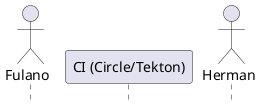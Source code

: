 @startuml

hide footbox

!$p1 = "Fulano"
!$p2 = "CI (Circle/Tekton)"
!$p3 = "Herman"

actor "$p1"
participant "$p2"
actor "$p3"

!procedure $example($name, $note_text = "", $cache = %false())
  "$name" -> "$name": ""$ $cli_name it:test""
  activate "$name" #grey

  !if ($cache) && ($name != $p2)
    database "Build Cache"
    "$name" <- "Build Cache": **get ""common-etl"" and other subprojects' classes**
  !else
    "$name" -> "$name": compile ""common-etl"" and other subprojects
    !if ($note_text != "")
      note left #FFAAAA: $note_text
    !endif

    activate "$name" #orange
    deactivate "$name"

    !if ($cache)
      "$name" -> "Build Cache": **write compiled subproject classes to cache**
    !endif
  !endif

  "$name" -> "$name": compile ""itaipu"" root project and run tests
  activate "$name" #lightgreen
  deactivate "$name"
  deactivate "$name"
!endprocedure

@enduml
